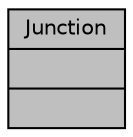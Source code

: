 digraph "Junction"
{
  edge [fontname="Helvetica",fontsize="10",labelfontname="Helvetica",labelfontsize="10"];
  node [fontname="Helvetica",fontsize="10",shape=record];
  Node1 [label="{Junction\n||}",height=0.2,width=0.4,color="black", fillcolor="grey75", style="filled", fontcolor="black"];
}
